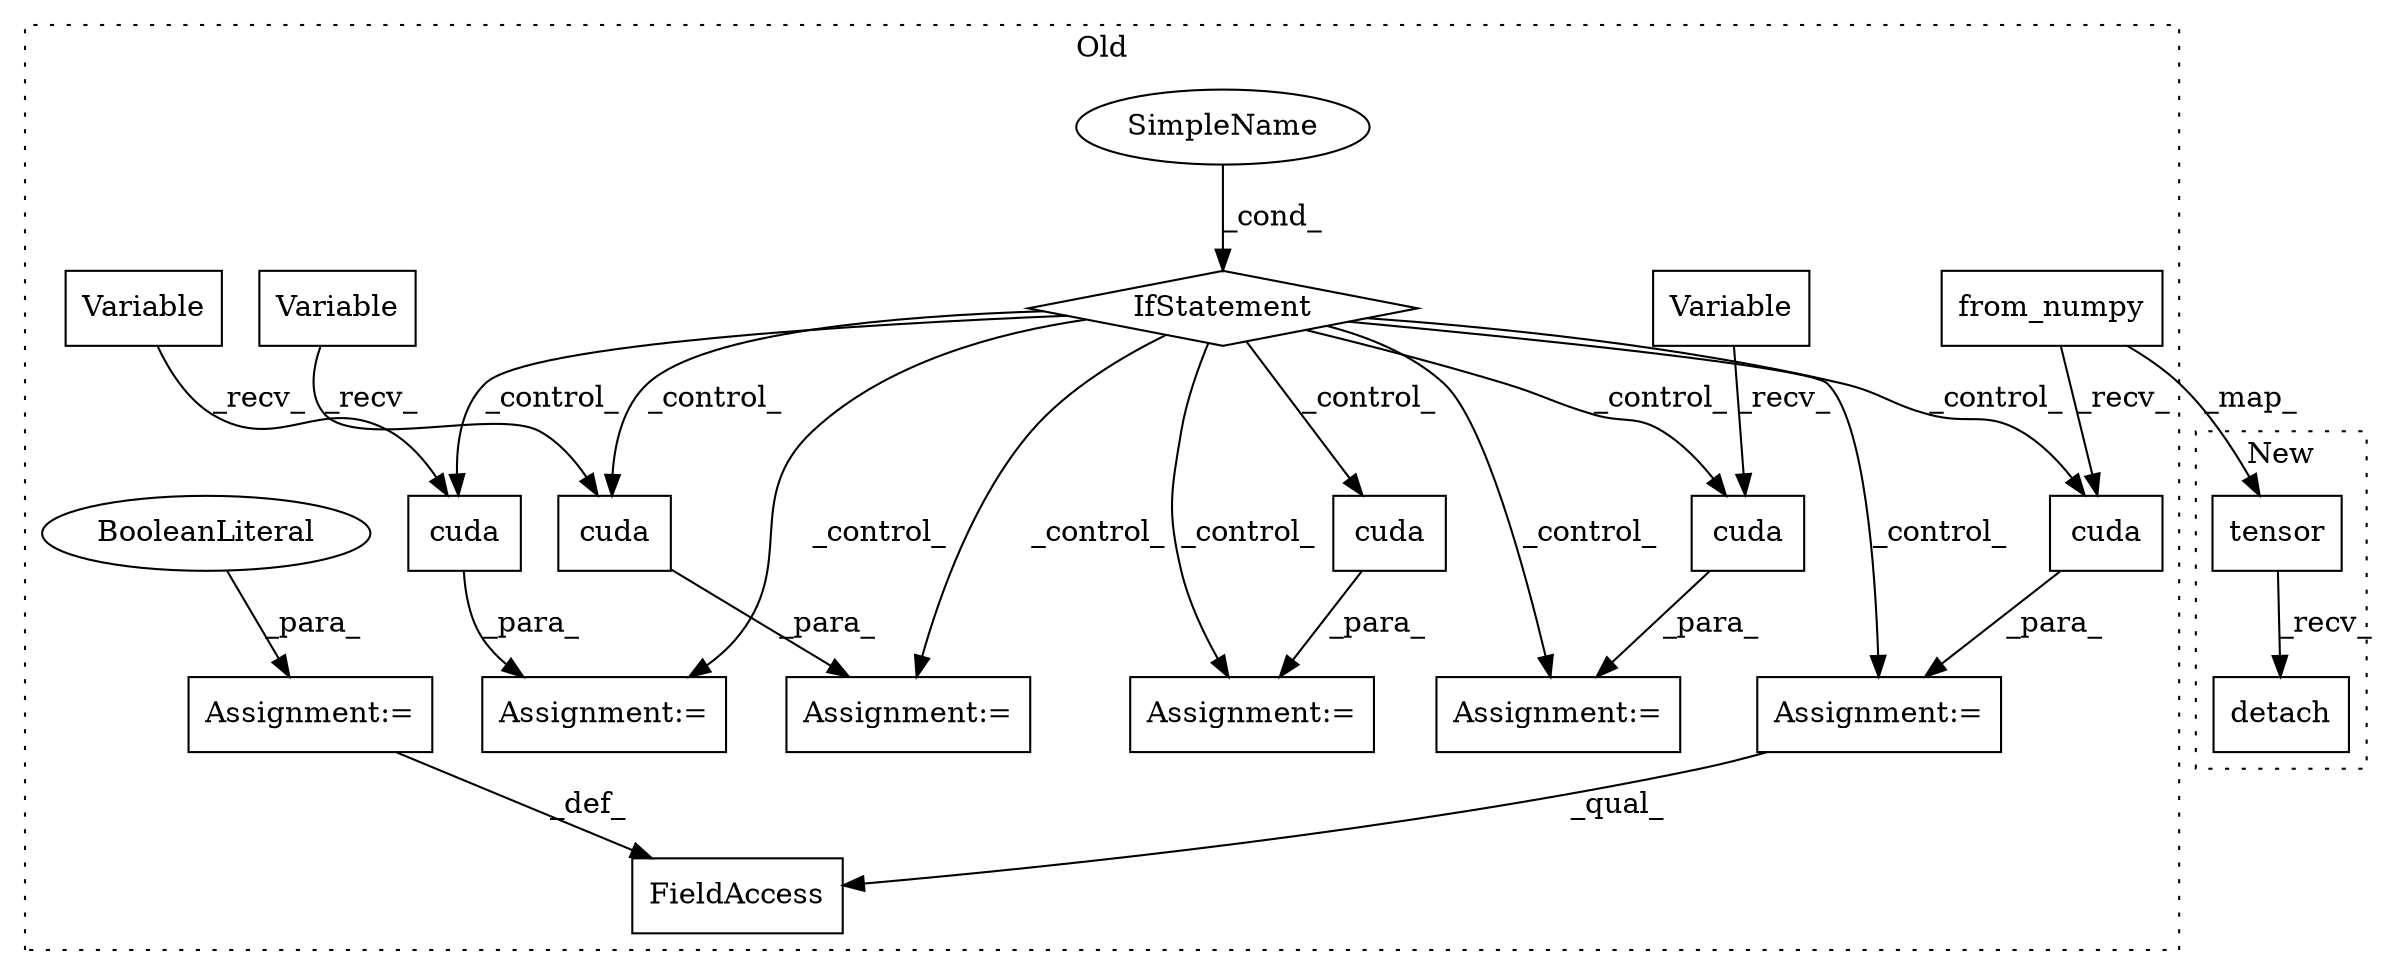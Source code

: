 digraph G {
subgraph cluster0 {
1 [label="cuda" a="32" s="1208" l="6" shape="box"];
3 [label="Assignment:=" a="7" s="1198" l="1" shape="box"];
4 [label="IfStatement" a="25" s="1172,1180" l="4,2" shape="diamond"];
5 [label="SimpleName" a="42" s="1176" l="4" shape="ellipse"];
6 [label="cuda" a="32" s="1284" l="6" shape="box"];
7 [label="Assignment:=" a="7" s="1273" l="1" shape="box"];
8 [label="cuda" a="32" s="1318" l="6" shape="box"];
9 [label="Variable" a="32" s="1092,1126" l="9,1" shape="box"];
10 [label="cuda" a="32" s="1250" l="6" shape="box"];
11 [label="Variable" a="32" s="1041,1075" l="9,1" shape="box"];
12 [label="cuda" a="32" s="1352" l="6" shape="box"];
13 [label="Variable" a="32" s="927,960" l="9,1" shape="box"];
14 [label="FieldAccess" a="22" s="1747" l="26" shape="box"];
16 [label="from_numpy" a="32" s="996,1018" l="11,1" shape="box"];
17 [label="Assignment:=" a="7" s="1235" l="1" shape="box"];
18 [label="Assignment:=" a="7" s="1307" l="1" shape="box"];
19 [label="Assignment:=" a="7" s="1341" l="1" shape="box"];
20 [label="Assignment:=" a="7" s="1773" l="1" shape="box"];
21 [label="BooleanLiteral" a="9" s="1774" l="5" shape="ellipse"];
label = "Old";
style="dotted";
}
subgraph cluster1 {
2 [label="detach" a="32" s="1562" l="8" shape="box"];
15 [label="tensor" a="32" s="954,972" l="7,1" shape="box"];
label = "New";
style="dotted";
}
1 -> 3 [label="_para_"];
4 -> 17 [label="_control_"];
4 -> 19 [label="_control_"];
4 -> 1 [label="_control_"];
4 -> 3 [label="_control_"];
4 -> 12 [label="_control_"];
4 -> 8 [label="_control_"];
4 -> 7 [label="_control_"];
4 -> 6 [label="_control_"];
4 -> 18 [label="_control_"];
4 -> 10 [label="_control_"];
5 -> 4 [label="_cond_"];
6 -> 7 [label="_para_"];
8 -> 18 [label="_para_"];
9 -> 8 [label="_recv_"];
10 -> 17 [label="_para_"];
11 -> 6 [label="_recv_"];
12 -> 19 [label="_para_"];
13 -> 1 [label="_recv_"];
15 -> 2 [label="_recv_"];
16 -> 15 [label="_map_"];
16 -> 10 [label="_recv_"];
17 -> 14 [label="_qual_"];
20 -> 14 [label="_def_"];
21 -> 20 [label="_para_"];
}